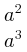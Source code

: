{
  "sha1": "edqawwwhoe33deqcr4ammsitku7xmfl",
  "insertion": {
    "when": "2024-06-15T17:26:43.469Z",
    "url": "https://github.com/plantuml/plantuml/pull/1827",
    "user": "The-Lum"
  }
}
@startmath
a^2 newline a^3
@endmath
